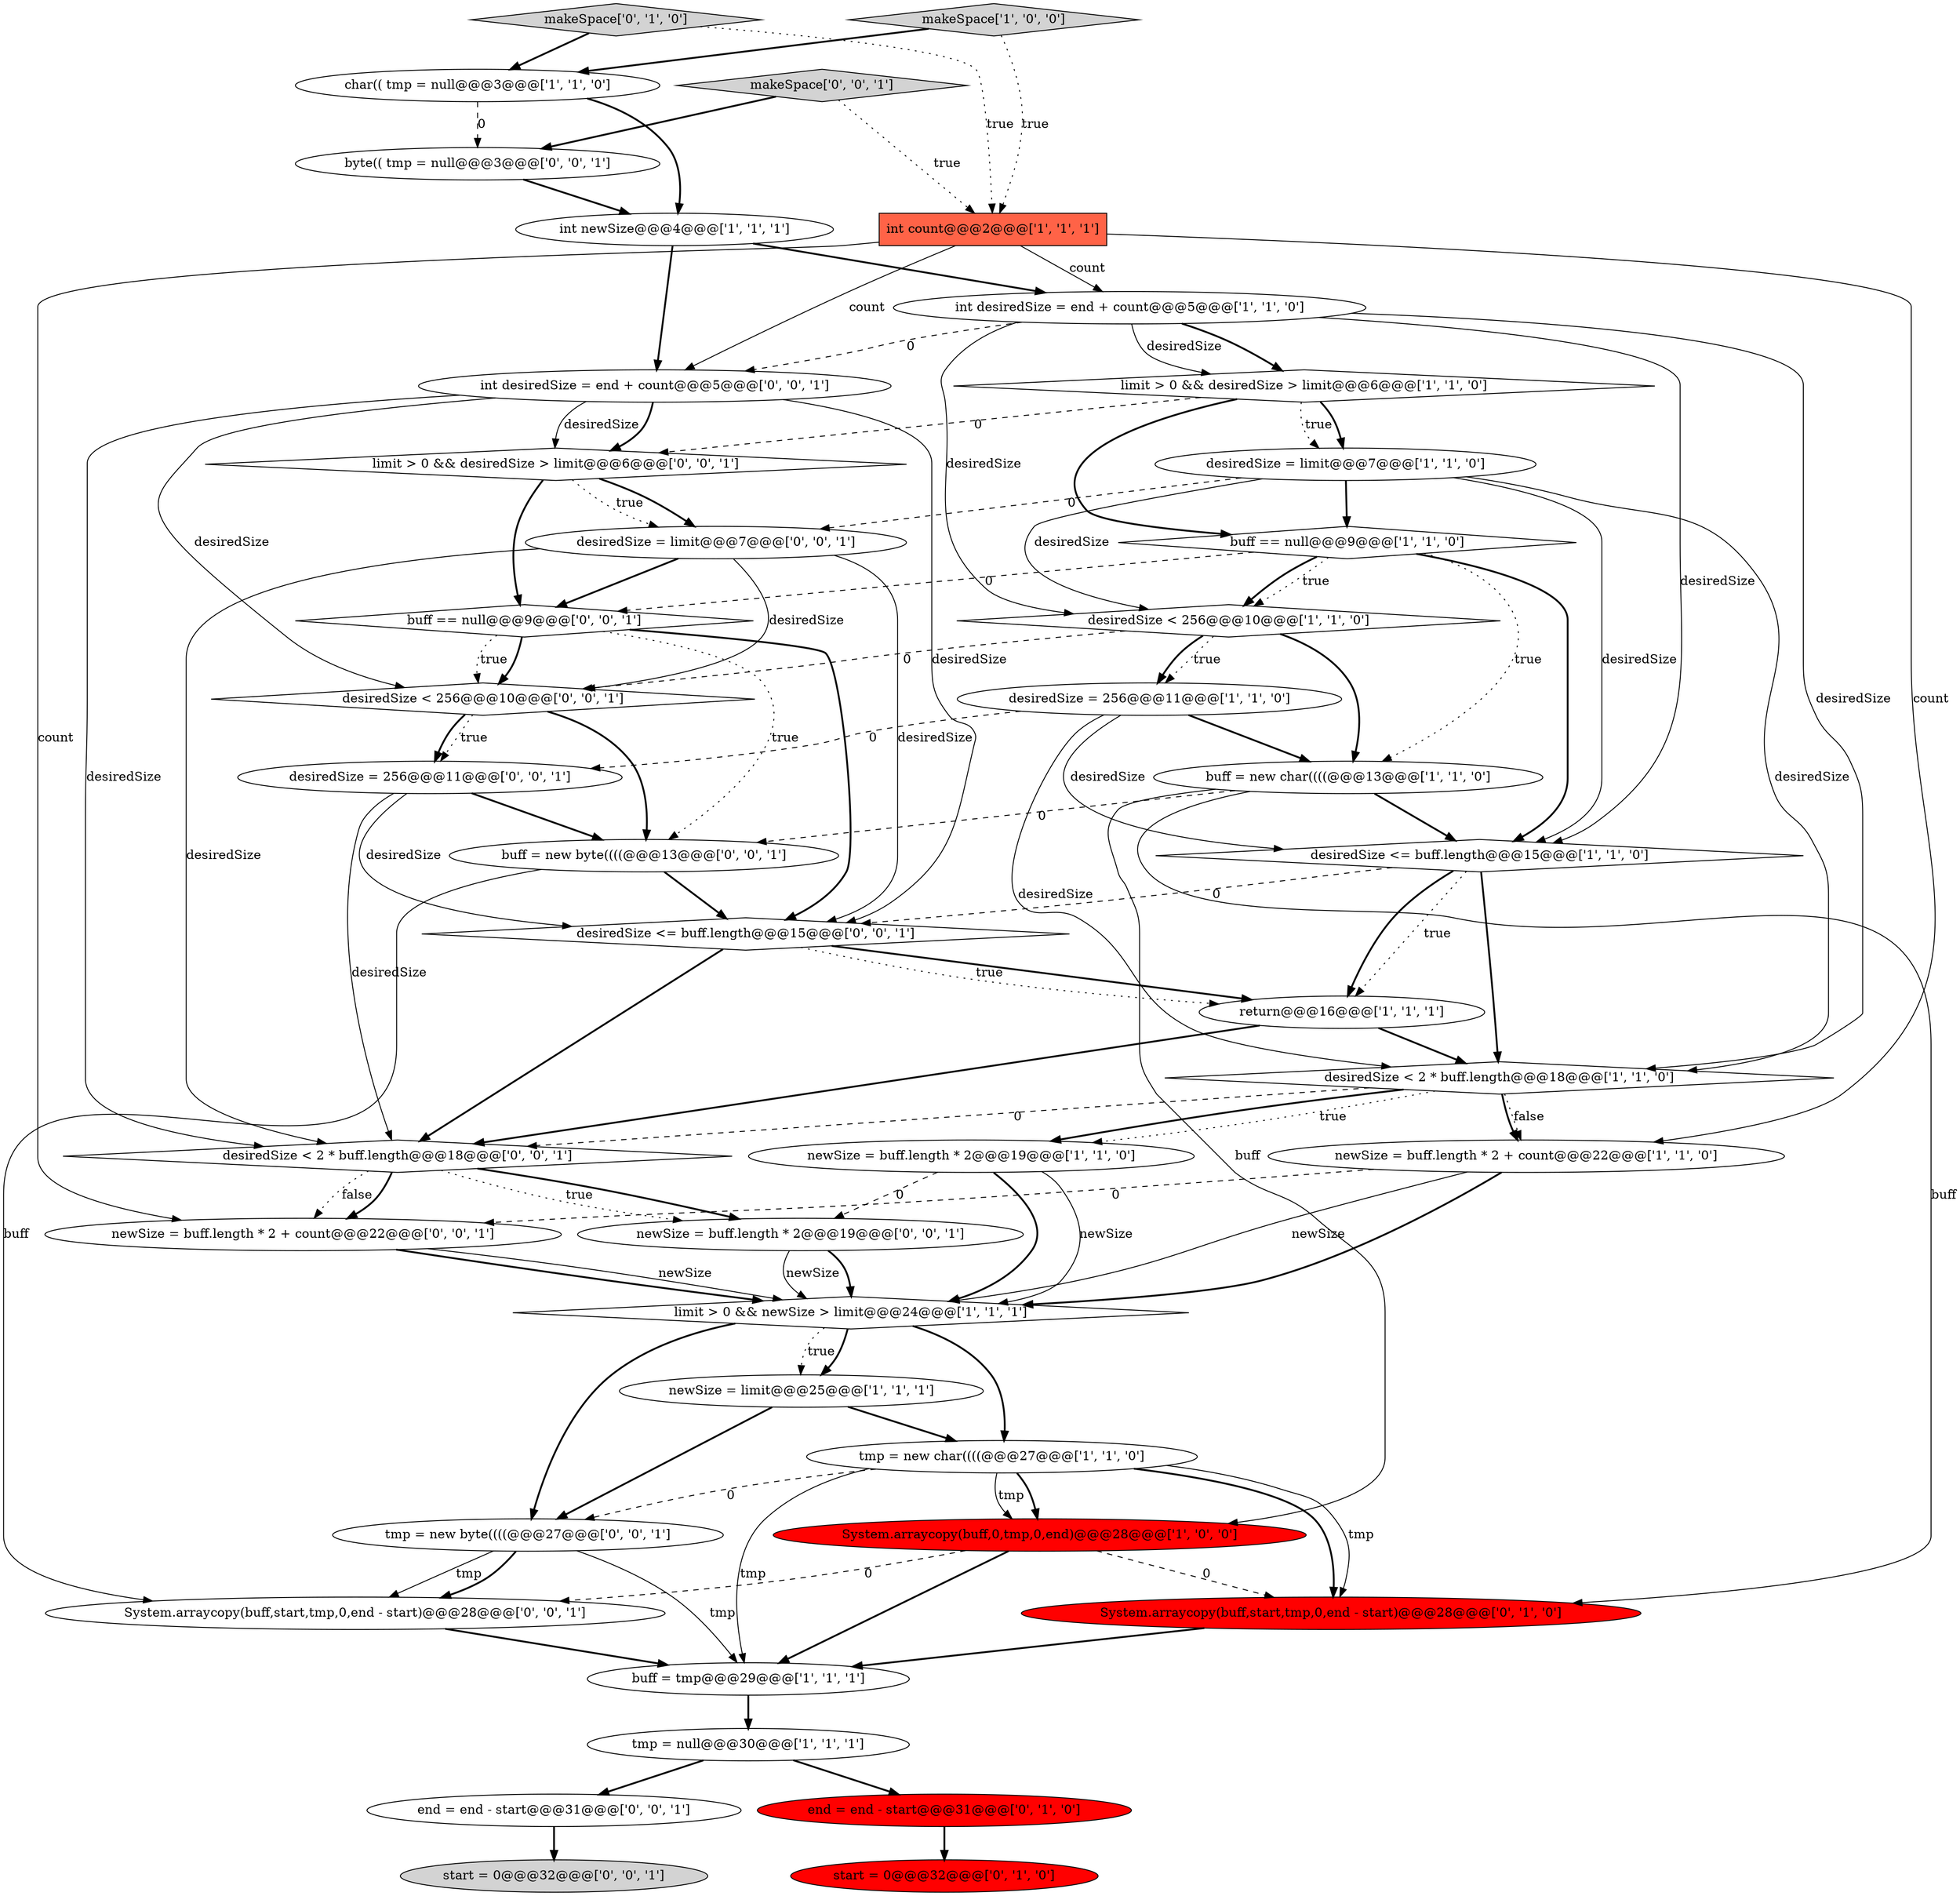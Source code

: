 digraph {
23 [style = filled, label = "start = 0@@@32@@@['0', '1', '0']", fillcolor = red, shape = ellipse image = "AAA1AAABBB2BBB"];
17 [style = filled, label = "newSize = buff.length * 2@@@19@@@['1', '1', '0']", fillcolor = white, shape = ellipse image = "AAA0AAABBB1BBB"];
40 [style = filled, label = "start = 0@@@32@@@['0', '0', '1']", fillcolor = lightgray, shape = ellipse image = "AAA0AAABBB3BBB"];
31 [style = filled, label = "System.arraycopy(buff,start,tmp,0,end - start)@@@28@@@['0', '0', '1']", fillcolor = white, shape = ellipse image = "AAA0AAABBB3BBB"];
26 [style = filled, label = "desiredSize = limit@@@7@@@['0', '0', '1']", fillcolor = white, shape = ellipse image = "AAA0AAABBB3BBB"];
27 [style = filled, label = "newSize = buff.length * 2 + count@@@22@@@['0', '0', '1']", fillcolor = white, shape = ellipse image = "AAA0AAABBB3BBB"];
1 [style = filled, label = "newSize = limit@@@25@@@['1', '1', '1']", fillcolor = white, shape = ellipse image = "AAA0AAABBB1BBB"];
29 [style = filled, label = "limit > 0 && desiredSize > limit@@@6@@@['0', '0', '1']", fillcolor = white, shape = diamond image = "AAA0AAABBB3BBB"];
34 [style = filled, label = "desiredSize < 2 * buff.length@@@18@@@['0', '0', '1']", fillcolor = white, shape = diamond image = "AAA0AAABBB3BBB"];
33 [style = filled, label = "tmp = new byte((((@@@27@@@['0', '0', '1']", fillcolor = white, shape = ellipse image = "AAA0AAABBB3BBB"];
35 [style = filled, label = "int desiredSize = end + count@@@5@@@['0', '0', '1']", fillcolor = white, shape = ellipse image = "AAA0AAABBB3BBB"];
11 [style = filled, label = "limit > 0 && newSize > limit@@@24@@@['1', '1', '1']", fillcolor = white, shape = diamond image = "AAA0AAABBB1BBB"];
6 [style = filled, label = "tmp = new char((((@@@27@@@['1', '1', '0']", fillcolor = white, shape = ellipse image = "AAA0AAABBB1BBB"];
2 [style = filled, label = "System.arraycopy(buff,0,tmp,0,end)@@@28@@@['1', '0', '0']", fillcolor = red, shape = ellipse image = "AAA1AAABBB1BBB"];
36 [style = filled, label = "newSize = buff.length * 2@@@19@@@['0', '0', '1']", fillcolor = white, shape = ellipse image = "AAA0AAABBB3BBB"];
18 [style = filled, label = "int newSize@@@4@@@['1', '1', '1']", fillcolor = white, shape = ellipse image = "AAA0AAABBB1BBB"];
25 [style = filled, label = "makeSpace['0', '1', '0']", fillcolor = lightgray, shape = diamond image = "AAA0AAABBB2BBB"];
24 [style = filled, label = "System.arraycopy(buff,start,tmp,0,end - start)@@@28@@@['0', '1', '0']", fillcolor = red, shape = ellipse image = "AAA1AAABBB2BBB"];
39 [style = filled, label = "makeSpace['0', '0', '1']", fillcolor = lightgray, shape = diamond image = "AAA0AAABBB3BBB"];
28 [style = filled, label = "end = end - start@@@31@@@['0', '0', '1']", fillcolor = white, shape = ellipse image = "AAA0AAABBB3BBB"];
41 [style = filled, label = "desiredSize <= buff.length@@@15@@@['0', '0', '1']", fillcolor = white, shape = diamond image = "AAA0AAABBB3BBB"];
13 [style = filled, label = "desiredSize < 256@@@10@@@['1', '1', '0']", fillcolor = white, shape = diamond image = "AAA0AAABBB1BBB"];
0 [style = filled, label = "tmp = null@@@30@@@['1', '1', '1']", fillcolor = white, shape = ellipse image = "AAA0AAABBB1BBB"];
21 [style = filled, label = "desiredSize <= buff.length@@@15@@@['1', '1', '0']", fillcolor = white, shape = diamond image = "AAA0AAABBB1BBB"];
37 [style = filled, label = "desiredSize < 256@@@10@@@['0', '0', '1']", fillcolor = white, shape = diamond image = "AAA0AAABBB3BBB"];
5 [style = filled, label = "char(( tmp = null@@@3@@@['1', '1', '0']", fillcolor = white, shape = ellipse image = "AAA0AAABBB1BBB"];
9 [style = filled, label = "newSize = buff.length * 2 + count@@@22@@@['1', '1', '0']", fillcolor = white, shape = ellipse image = "AAA0AAABBB1BBB"];
14 [style = filled, label = "limit > 0 && desiredSize > limit@@@6@@@['1', '1', '0']", fillcolor = white, shape = diamond image = "AAA0AAABBB1BBB"];
22 [style = filled, label = "end = end - start@@@31@@@['0', '1', '0']", fillcolor = red, shape = ellipse image = "AAA1AAABBB2BBB"];
30 [style = filled, label = "desiredSize = 256@@@11@@@['0', '0', '1']", fillcolor = white, shape = ellipse image = "AAA0AAABBB3BBB"];
15 [style = filled, label = "makeSpace['1', '0', '0']", fillcolor = lightgray, shape = diamond image = "AAA0AAABBB1BBB"];
3 [style = filled, label = "buff = tmp@@@29@@@['1', '1', '1']", fillcolor = white, shape = ellipse image = "AAA0AAABBB1BBB"];
42 [style = filled, label = "byte(( tmp = null@@@3@@@['0', '0', '1']", fillcolor = white, shape = ellipse image = "AAA0AAABBB3BBB"];
4 [style = filled, label = "int count@@@2@@@['1', '1', '1']", fillcolor = tomato, shape = box image = "AAA0AAABBB1BBB"];
12 [style = filled, label = "desiredSize = limit@@@7@@@['1', '1', '0']", fillcolor = white, shape = ellipse image = "AAA0AAABBB1BBB"];
16 [style = filled, label = "int desiredSize = end + count@@@5@@@['1', '1', '0']", fillcolor = white, shape = ellipse image = "AAA0AAABBB1BBB"];
19 [style = filled, label = "desiredSize < 2 * buff.length@@@18@@@['1', '1', '0']", fillcolor = white, shape = diamond image = "AAA0AAABBB1BBB"];
20 [style = filled, label = "return@@@16@@@['1', '1', '1']", fillcolor = white, shape = ellipse image = "AAA0AAABBB1BBB"];
8 [style = filled, label = "buff = new char((((@@@13@@@['1', '1', '0']", fillcolor = white, shape = ellipse image = "AAA0AAABBB1BBB"];
7 [style = filled, label = "desiredSize = 256@@@11@@@['1', '1', '0']", fillcolor = white, shape = ellipse image = "AAA0AAABBB1BBB"];
10 [style = filled, label = "buff == null@@@9@@@['1', '1', '0']", fillcolor = white, shape = diamond image = "AAA0AAABBB1BBB"];
32 [style = filled, label = "buff == null@@@9@@@['0', '0', '1']", fillcolor = white, shape = diamond image = "AAA0AAABBB3BBB"];
38 [style = filled, label = "buff = new byte((((@@@13@@@['0', '0', '1']", fillcolor = white, shape = ellipse image = "AAA0AAABBB3BBB"];
10->8 [style = dotted, label="true"];
32->37 [style = bold, label=""];
9->11 [style = bold, label=""];
35->37 [style = solid, label="desiredSize"];
6->3 [style = solid, label="tmp"];
11->1 [style = dotted, label="true"];
16->35 [style = dashed, label="0"];
25->4 [style = dotted, label="true"];
9->27 [style = dashed, label="0"];
38->41 [style = bold, label=""];
7->8 [style = bold, label=""];
29->26 [style = dotted, label="true"];
41->20 [style = bold, label=""];
36->11 [style = bold, label=""];
12->26 [style = dashed, label="0"];
19->34 [style = dashed, label="0"];
35->29 [style = solid, label="desiredSize"];
12->10 [style = bold, label=""];
1->33 [style = bold, label=""];
35->34 [style = solid, label="desiredSize"];
16->13 [style = solid, label="desiredSize"];
10->32 [style = dashed, label="0"];
19->9 [style = bold, label=""];
16->21 [style = solid, label="desiredSize"];
37->38 [style = bold, label=""];
12->19 [style = solid, label="desiredSize"];
11->33 [style = bold, label=""];
12->21 [style = solid, label="desiredSize"];
18->35 [style = bold, label=""];
32->37 [style = dotted, label="true"];
16->14 [style = bold, label=""];
17->36 [style = dashed, label="0"];
4->35 [style = solid, label="count"];
30->41 [style = solid, label="desiredSize"];
33->3 [style = solid, label="tmp"];
21->20 [style = dotted, label="true"];
26->32 [style = bold, label=""];
26->34 [style = solid, label="desiredSize"];
21->19 [style = bold, label=""];
14->12 [style = dotted, label="true"];
19->17 [style = dotted, label="true"];
26->37 [style = solid, label="desiredSize"];
20->34 [style = bold, label=""];
14->10 [style = bold, label=""];
10->21 [style = bold, label=""];
13->7 [style = dotted, label="true"];
22->23 [style = bold, label=""];
6->33 [style = dashed, label="0"];
3->0 [style = bold, label=""];
29->26 [style = bold, label=""];
6->2 [style = bold, label=""];
35->41 [style = solid, label="desiredSize"];
27->11 [style = bold, label=""];
8->38 [style = dashed, label="0"];
29->32 [style = bold, label=""];
34->36 [style = bold, label=""];
26->41 [style = solid, label="desiredSize"];
8->24 [style = solid, label="buff"];
17->11 [style = solid, label="newSize"];
2->24 [style = dashed, label="0"];
31->3 [style = bold, label=""];
20->19 [style = bold, label=""];
36->11 [style = solid, label="newSize"];
39->42 [style = bold, label=""];
14->29 [style = dashed, label="0"];
24->3 [style = bold, label=""];
35->29 [style = bold, label=""];
4->9 [style = solid, label="count"];
30->34 [style = solid, label="desiredSize"];
37->30 [style = bold, label=""];
2->3 [style = bold, label=""];
34->36 [style = dotted, label="true"];
5->42 [style = dashed, label="0"];
7->19 [style = solid, label="desiredSize"];
6->24 [style = bold, label=""];
5->18 [style = bold, label=""];
19->17 [style = bold, label=""];
33->31 [style = solid, label="tmp"];
4->27 [style = solid, label="count"];
1->6 [style = bold, label=""];
10->13 [style = bold, label=""];
10->13 [style = dotted, label="true"];
16->14 [style = solid, label="desiredSize"];
16->19 [style = solid, label="desiredSize"];
27->11 [style = solid, label="newSize"];
32->38 [style = dotted, label="true"];
25->5 [style = bold, label=""];
32->41 [style = bold, label=""];
38->31 [style = solid, label="buff"];
41->34 [style = bold, label=""];
18->16 [style = bold, label=""];
7->21 [style = solid, label="desiredSize"];
30->38 [style = bold, label=""];
42->18 [style = bold, label=""];
9->11 [style = solid, label="newSize"];
13->37 [style = dashed, label="0"];
28->40 [style = bold, label=""];
8->2 [style = solid, label="buff"];
11->1 [style = bold, label=""];
12->13 [style = solid, label="desiredSize"];
11->6 [style = bold, label=""];
6->24 [style = solid, label="tmp"];
15->4 [style = dotted, label="true"];
15->5 [style = bold, label=""];
37->30 [style = dotted, label="true"];
41->20 [style = dotted, label="true"];
2->31 [style = dashed, label="0"];
39->4 [style = dotted, label="true"];
21->20 [style = bold, label=""];
21->41 [style = dashed, label="0"];
13->7 [style = bold, label=""];
0->22 [style = bold, label=""];
14->12 [style = bold, label=""];
7->30 [style = dashed, label="0"];
8->21 [style = bold, label=""];
4->16 [style = solid, label="count"];
33->31 [style = bold, label=""];
34->27 [style = dotted, label="false"];
19->9 [style = dotted, label="false"];
13->8 [style = bold, label=""];
0->28 [style = bold, label=""];
6->2 [style = solid, label="tmp"];
34->27 [style = bold, label=""];
17->11 [style = bold, label=""];
}
